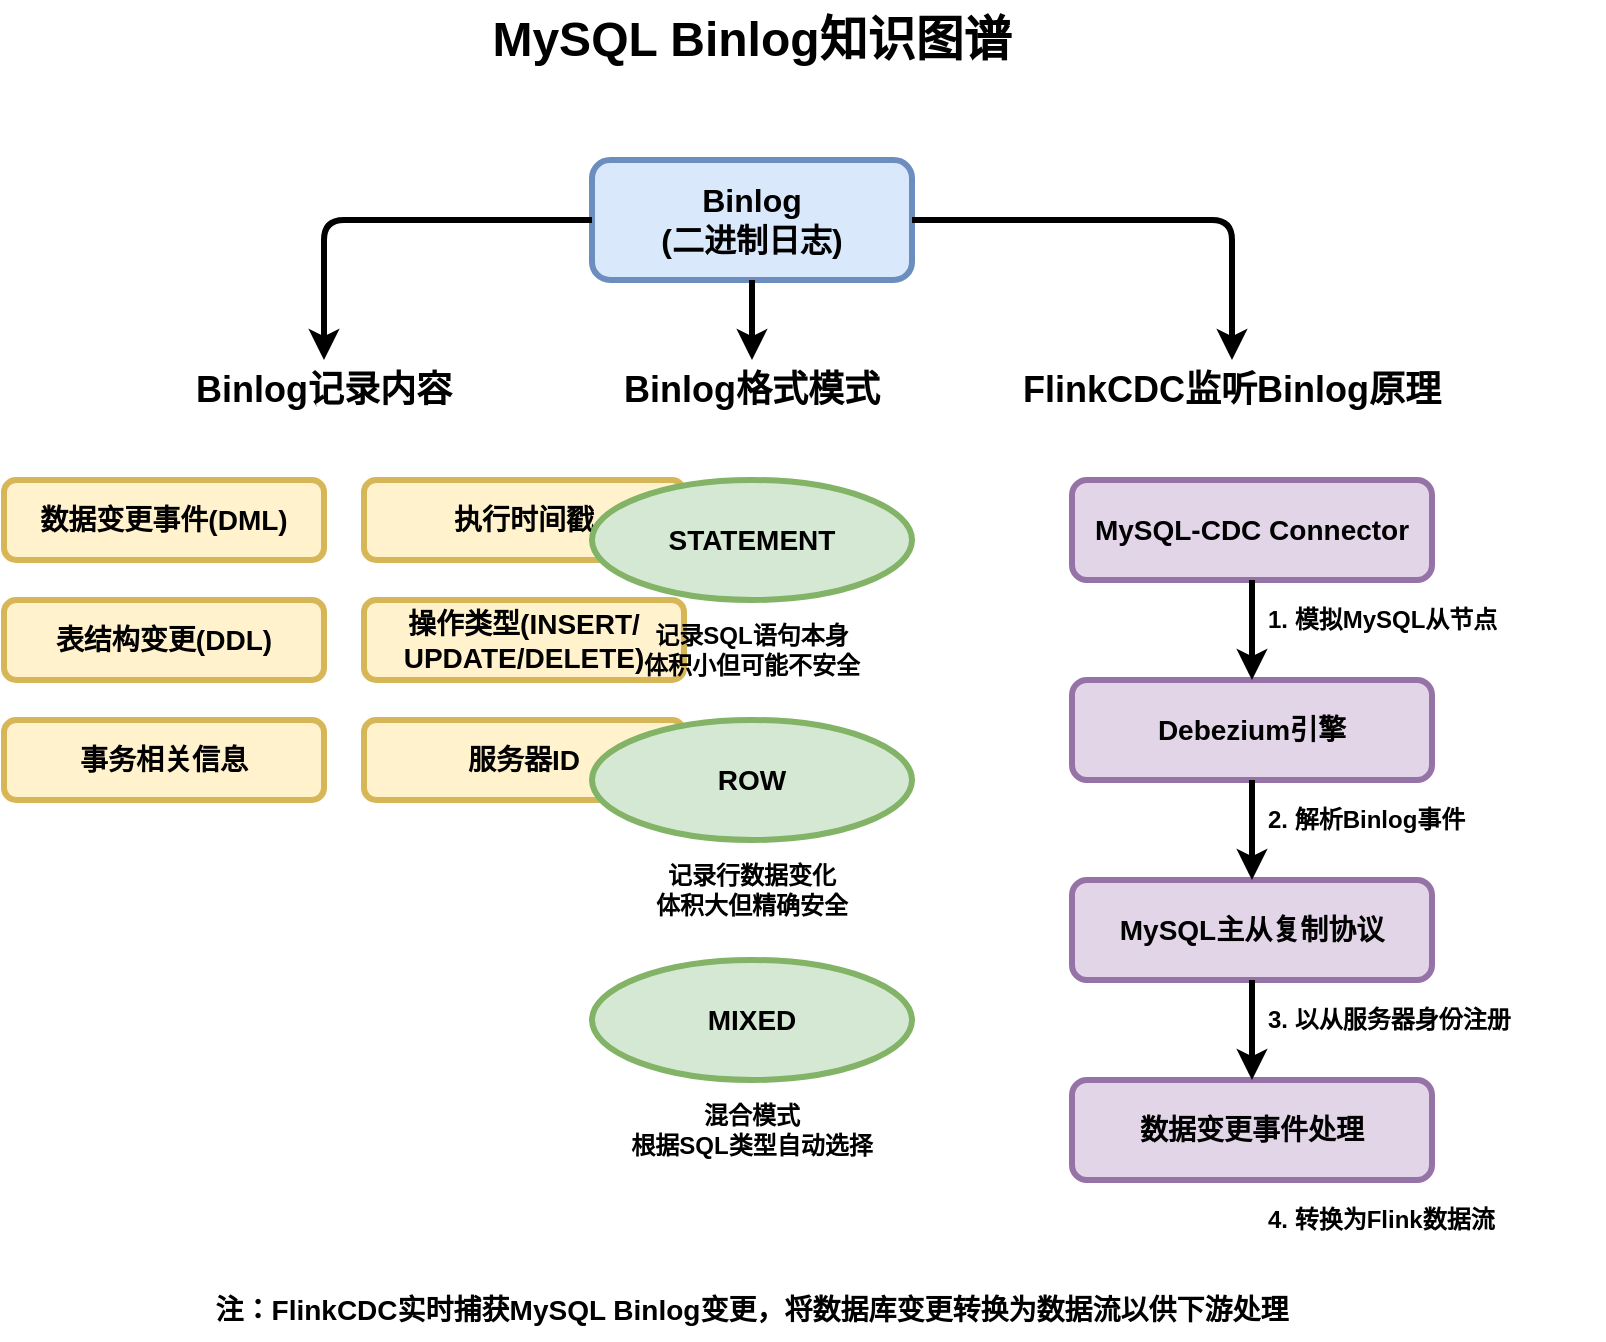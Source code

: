 <mxfile version="21.7.5" type="device">
  <diagram id="binlog-knowledge-diagram" name="Binlog知识图谱">
    <mxGraphModel dx="1422" dy="794" grid="1" gridSize="10" guides="1" tooltips="1" connect="1" arrows="1" fold="1" page="1" pageScale="1" pageWidth="827" pageHeight="1169" math="0" shadow="0">
      <root>
        <mxCell id="0" />
        <mxCell id="1" parent="0" />
        
        <!-- Binlog主标题 -->
        <mxCell id="title" value="MySQL Binlog知识图谱" style="text;html=1;strokeColor=none;fillColor=none;align=center;verticalAlign=middle;whiteSpace=wrap;rounded=0;fontSize=24;fontStyle=1" vertex="1" parent="1">
          <mxGeometry x="264" y="40" width="300" height="40" as="geometry" />
        </mxCell>
        
        <!-- Binlog核心节点 -->
        <mxCell id="binlog-core" value="Binlog&lt;br&gt;(二进制日志)" style="rounded=1;whiteSpace=wrap;html=1;fillColor=#dae8fc;strokeColor=#6c8ebf;fontStyle=1;fontSize=16;strokeWidth=3;" vertex="1" parent="1">
          <mxGeometry x="334" y="120" width="160" height="60" as="geometry" />
        </mxCell>
        
        <!-- 第一部分：Binlog记录内容 -->
        <mxCell id="content-title" value="Binlog记录内容" style="text;html=1;strokeColor=none;fillColor=none;align=center;verticalAlign=middle;whiteSpace=wrap;rounded=0;fontSize=18;fontStyle=1" vertex="1" parent="1">
          <mxGeometry x="120" y="220" width="160" height="30" as="geometry" />
        </mxCell>
        
        <mxCell id="content-1" value="数据变更事件(DML)" style="rounded=1;whiteSpace=wrap;html=1;fillColor=#fff2cc;strokeColor=#d6b656;fontStyle=1;fontSize=14;strokeWidth=3;" vertex="1" parent="1">
          <mxGeometry x="40" y="280" width="160" height="40" as="geometry" />
        </mxCell>
        
        <mxCell id="content-2" value="表结构变更(DDL)" style="rounded=1;whiteSpace=wrap;html=1;fillColor=#fff2cc;strokeColor=#d6b656;fontStyle=1;fontSize=14;strokeWidth=3;" vertex="1" parent="1">
          <mxGeometry x="40" y="340" width="160" height="40" as="geometry" />
        </mxCell>
        
        <mxCell id="content-3" value="事务相关信息" style="rounded=1;whiteSpace=wrap;html=1;fillColor=#fff2cc;strokeColor=#d6b656;fontStyle=1;fontSize=14;strokeWidth=3;" vertex="1" parent="1">
          <mxGeometry x="40" y="400" width="160" height="40" as="geometry" />
        </mxCell>
        
        <mxCell id="content-4" value="执行时间戳" style="rounded=1;whiteSpace=wrap;html=1;fillColor=#fff2cc;strokeColor=#d6b656;fontStyle=1;fontSize=14;strokeWidth=3;" vertex="1" parent="1">
          <mxGeometry x="220" y="280" width="160" height="40" as="geometry" />
        </mxCell>
        
        <mxCell id="content-5" value="操作类型(INSERT/&lt;br&gt;UPDATE/DELETE)" style="rounded=1;whiteSpace=wrap;html=1;fillColor=#fff2cc;strokeColor=#d6b656;fontStyle=1;fontSize=14;strokeWidth=3;" vertex="1" parent="1">
          <mxGeometry x="220" y="340" width="160" height="40" as="geometry" />
        </mxCell>
        
        <mxCell id="content-6" value="服务器ID" style="rounded=1;whiteSpace=wrap;html=1;fillColor=#fff2cc;strokeColor=#d6b656;fontStyle=1;fontSize=14;strokeWidth=3;" vertex="1" parent="1">
          <mxGeometry x="220" y="400" width="160" height="40" as="geometry" />
        </mxCell>
        
        <!-- 第二部分：Binlog模式 -->
        <mxCell id="format-title" value="Binlog格式模式" style="text;html=1;strokeColor=none;fillColor=none;align=center;verticalAlign=middle;whiteSpace=wrap;rounded=0;fontSize=18;fontStyle=1" vertex="1" parent="1">
          <mxGeometry x="334" y="220" width="160" height="30" as="geometry" />
        </mxCell>
        
        <mxCell id="format-1" value="STATEMENT" style="ellipse;whiteSpace=wrap;html=1;fillColor=#d5e8d4;strokeColor=#82b366;fontStyle=1;fontSize=14;strokeWidth=3;" vertex="1" parent="1">
          <mxGeometry x="334" y="280" width="160" height="60" as="geometry" />
        </mxCell>
        
        <mxCell id="format-1-desc" value="记录SQL语句本身&lt;br&gt;体积小但可能不安全" style="text;html=1;strokeColor=none;fillColor=none;align=center;verticalAlign=middle;whiteSpace=wrap;rounded=0;fontSize=12;fontStyle=1" vertex="1" parent="1">
          <mxGeometry x="334" y="350" width="160" height="30" as="geometry" />
        </mxCell>
        
        <mxCell id="format-2" value="ROW" style="ellipse;whiteSpace=wrap;html=1;fillColor=#d5e8d4;strokeColor=#82b366;fontStyle=1;fontSize=14;strokeWidth=3;" vertex="1" parent="1">
          <mxGeometry x="334" y="400" width="160" height="60" as="geometry" />
        </mxCell>
        
        <mxCell id="format-2-desc" value="记录行数据变化&lt;br&gt;体积大但精确安全" style="text;html=1;strokeColor=none;fillColor=none;align=center;verticalAlign=middle;whiteSpace=wrap;rounded=0;fontSize=12;fontStyle=1" vertex="1" parent="1">
          <mxGeometry x="334" y="470" width="160" height="30" as="geometry" />
        </mxCell>
        
        <mxCell id="format-3" value="MIXED" style="ellipse;whiteSpace=wrap;html=1;fillColor=#d5e8d4;strokeColor=#82b366;fontStyle=1;fontSize=14;strokeWidth=3;" vertex="1" parent="1">
          <mxGeometry x="334" y="520" width="160" height="60" as="geometry" />
        </mxCell>
        
        <mxCell id="format-3-desc" value="混合模式&lt;br&gt;根据SQL类型自动选择" style="text;html=1;strokeColor=none;fillColor=none;align=center;verticalAlign=middle;whiteSpace=wrap;rounded=0;fontSize=12;fontStyle=1" vertex="1" parent="1">
          <mxGeometry x="334" y="590" width="160" height="30" as="geometry" />
        </mxCell>
        
        <!-- 第三部分：FlinkCDC监听 -->
        <mxCell id="flinkcdc-title" value="FlinkCDC监听Binlog原理" style="text;html=1;strokeColor=none;fillColor=none;align=center;verticalAlign=middle;whiteSpace=wrap;rounded=0;fontSize=18;fontStyle=1" vertex="1" parent="1">
          <mxGeometry x="534" y="220" width="240" height="30" as="geometry" />
        </mxCell>
        
        <mxCell id="flinkcdc-1" value="MySQL-CDC Connector" style="rounded=1;whiteSpace=wrap;html=1;fillColor=#e1d5e7;strokeColor=#9673a6;fontStyle=1;fontSize=14;strokeWidth=3;" vertex="1" parent="1">
          <mxGeometry x="574" y="280" width="180" height="50" as="geometry" />
        </mxCell>
        
        <mxCell id="flinkcdc-2" value="Debezium引擎" style="rounded=1;whiteSpace=wrap;html=1;fillColor=#e1d5e7;strokeColor=#9673a6;fontStyle=1;fontSize=14;strokeWidth=3;" vertex="1" parent="1">
          <mxGeometry x="574" y="380" width="180" height="50" as="geometry" />
        </mxCell>
        
        <mxCell id="flinkcdc-3" value="MySQL主从复制协议" style="rounded=1;whiteSpace=wrap;html=1;fillColor=#e1d5e7;strokeColor=#9673a6;fontStyle=1;fontSize=14;strokeWidth=3;" vertex="1" parent="1">
          <mxGeometry x="574" y="480" width="180" height="50" as="geometry" />
        </mxCell>
        
        <mxCell id="flinkcdc-4" value="数据变更事件处理" style="rounded=1;whiteSpace=wrap;html=1;fillColor=#e1d5e7;strokeColor=#9673a6;fontStyle=1;fontSize=14;strokeWidth=3;" vertex="1" parent="1">
          <mxGeometry x="574" y="580" width="180" height="50" as="geometry" />
        </mxCell>
        
        <!-- 连接线 -->
        <!-- Binlog到记录内容标题的连接 -->
        <mxCell id="conn-binlog-content" value="" style="endArrow=classic;html=1;rounded=1;exitX=0;exitY=0.5;exitDx=0;exitDy=0;entryX=0.5;entryY=0;entryDx=0;entryDy=0;strokeWidth=3;jumpStyle=arc;jumpSize=6;" edge="1" parent="1" source="binlog-core" target="content-title">
          <mxGeometry width="50" height="50" relative="1" as="geometry">
            <mxPoint x="350" y="430" as="sourcePoint" />
            <mxPoint x="400" y="380" as="targetPoint" />
            <Array as="points">
              <mxPoint x="200" y="150" />
            </Array>
          </mxGeometry>
        </mxCell>
        
        <!-- Binlog到格式模式标题的连接 -->
        <mxCell id="conn-binlog-format" value="" style="endArrow=classic;html=1;rounded=1;exitX=0.5;exitY=1;exitDx=0;exitDy=0;entryX=0.5;entryY=0;entryDx=0;entryDy=0;strokeWidth=3;jumpStyle=arc;jumpSize=6;" edge="1" parent="1" source="binlog-core" target="format-title">
          <mxGeometry width="50" height="50" relative="1" as="geometry">
            <mxPoint x="350" y="430" as="sourcePoint" />
            <mxPoint x="400" y="380" as="targetPoint" />
          </mxGeometry>
        </mxCell>
        
        <!-- Binlog到FlinkCDC标题的连接 -->
        <mxCell id="conn-binlog-flinkcdc" value="" style="endArrow=classic;html=1;rounded=1;exitX=1;exitY=0.5;exitDx=0;exitDy=0;entryX=0.5;entryY=0;entryDx=0;entryDy=0;strokeWidth=3;jumpStyle=arc;jumpSize=6;" edge="1" parent="1" source="binlog-core" target="flinkcdc-title">
          <mxGeometry width="50" height="50" relative="1" as="geometry">
            <mxPoint x="350" y="430" as="sourcePoint" />
            <mxPoint x="400" y="380" as="targetPoint" />
            <Array as="points">
              <mxPoint x="654" y="150" />
            </Array>
          </mxGeometry>
        </mxCell>
        
        <!-- FlinkCDC组件之间的连接 -->
        <mxCell id="conn-flinkcdc-1-2" value="" style="endArrow=classic;html=1;rounded=1;exitX=0.5;exitY=1;exitDx=0;exitDy=0;entryX=0.5;entryY=0;entryDx=0;entryDy=0;strokeWidth=3;jumpStyle=arc;jumpSize=6;" edge="1" parent="1" source="flinkcdc-1" target="flinkcdc-2">
          <mxGeometry width="50" height="50" relative="1" as="geometry">
            <mxPoint x="350" y="430" as="sourcePoint" />
            <mxPoint x="400" y="380" as="targetPoint" />
          </mxGeometry>
        </mxCell>
        
        <mxCell id="conn-flinkcdc-2-3" value="" style="endArrow=classic;html=1;rounded=1;exitX=0.5;exitY=1;exitDx=0;exitDy=0;entryX=0.5;entryY=0;entryDx=0;entryDy=0;strokeWidth=3;jumpStyle=arc;jumpSize=6;" edge="1" parent="1" source="flinkcdc-2" target="flinkcdc-3">
          <mxGeometry width="50" height="50" relative="1" as="geometry">
            <mxPoint x="350" y="430" as="sourcePoint" />
            <mxPoint x="400" y="380" as="targetPoint" />
          </mxGeometry>
        </mxCell>
        
        <mxCell id="conn-flinkcdc-3-4" value="" style="endArrow=classic;html=1;rounded=1;exitX=0.5;exitY=1;exitDx=0;exitDy=0;entryX=0.5;entryY=0;entryDx=0;entryDy=0;strokeWidth=3;jumpStyle=arc;jumpSize=6;" edge="1" parent="1" source="flinkcdc-3" target="flinkcdc-4">
          <mxGeometry width="50" height="50" relative="1" as="geometry">
            <mxPoint x="350" y="430" as="sourcePoint" />
            <mxPoint x="400" y="380" as="targetPoint" />
          </mxGeometry>
        </mxCell>
        
        <!-- 内容解释 -->
        <mxCell id="flinkcdc-note-1" value="1. 模拟MySQL从节点" style="text;html=1;strokeColor=none;fillColor=none;align=left;verticalAlign=middle;whiteSpace=wrap;rounded=0;fontSize=12;fontStyle=1" vertex="1" parent="1">
          <mxGeometry x="670" y="340" width="170" height="20" as="geometry" />
        </mxCell>
        
        <mxCell id="flinkcdc-note-2" value="2. 解析Binlog事件" style="text;html=1;strokeColor=none;fillColor=none;align=left;verticalAlign=middle;whiteSpace=wrap;rounded=0;fontSize=12;fontStyle=1" vertex="1" parent="1">
          <mxGeometry x="670" y="440" width="170" height="20" as="geometry" />
        </mxCell>
        
        <mxCell id="flinkcdc-note-3" value="3. 以从服务器身份注册" style="text;html=1;strokeColor=none;fillColor=none;align=left;verticalAlign=middle;whiteSpace=wrap;rounded=0;fontSize=12;fontStyle=1" vertex="1" parent="1">
          <mxGeometry x="670" y="540" width="170" height="20" as="geometry" />
        </mxCell>
        
        <mxCell id="flinkcdc-note-4" value="4. 转换为Flink数据流" style="text;html=1;strokeColor=none;fillColor=none;align=left;verticalAlign=middle;whiteSpace=wrap;rounded=0;fontSize=12;fontStyle=1" vertex="1" parent="1">
          <mxGeometry x="670" y="640" width="170" height="20" as="geometry" />
        </mxCell>
        
        <!-- 底部说明 -->
        <mxCell id="footer-note" value="注：FlinkCDC实时捕获MySQL Binlog变更，将数据库变更转换为数据流以供下游处理" style="text;html=1;strokeColor=none;fillColor=none;align=center;verticalAlign=middle;whiteSpace=wrap;rounded=0;fontSize=14;fontStyle=1" vertex="1" parent="1">
          <mxGeometry x="134" y="680" width="560" height="30" as="geometry" />
        </mxCell>
        
      </root>
    </mxGraphModel>
  </diagram>
</mxfile>
